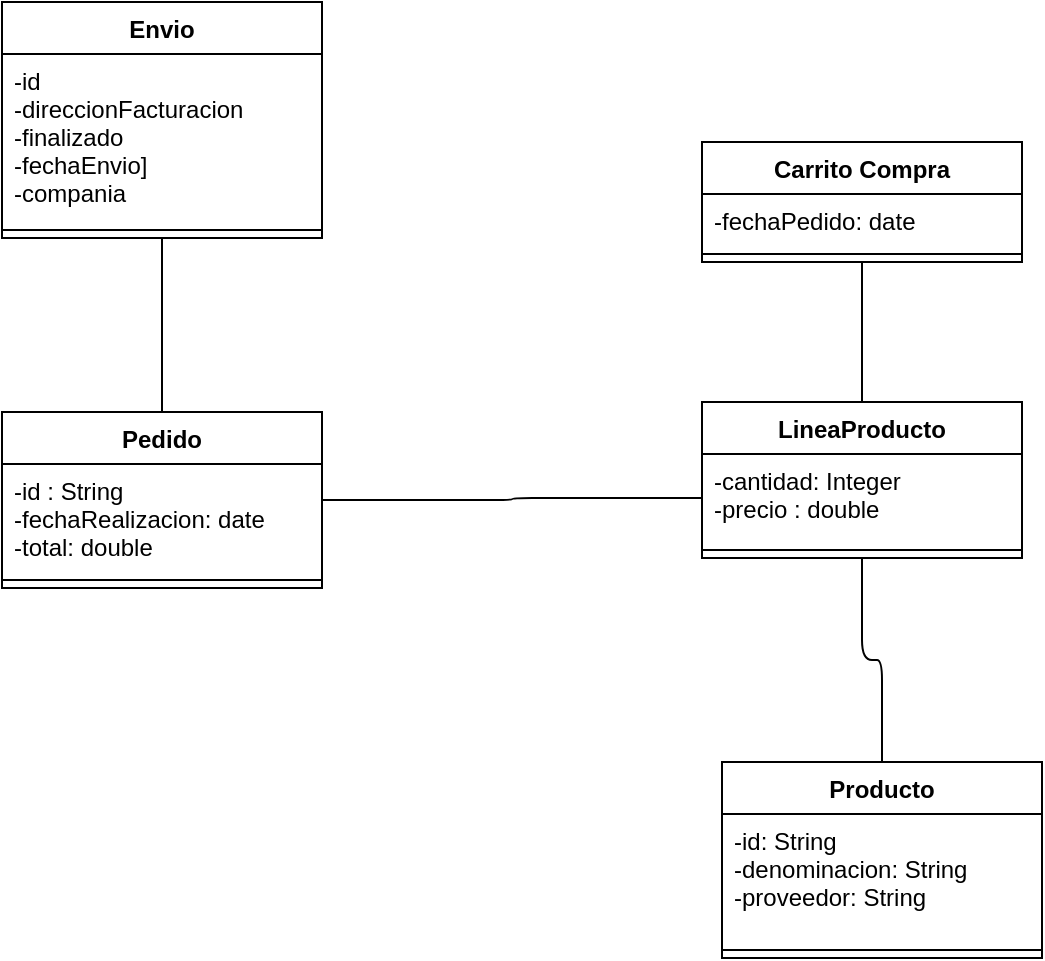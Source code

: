 <mxfile version="13.9.9" type="device"><diagram id="beCUaAkmKlPRDJK3yPEK" name="Page-1"><mxGraphModel dx="1038" dy="1768" grid="1" gridSize="10" guides="1" tooltips="1" connect="1" arrows="1" fold="1" page="1" pageScale="1" pageWidth="827" pageHeight="1169" math="0" shadow="0"><root><mxCell id="0"/><mxCell id="1" parent="0"/><mxCell id="ZfyTThZXd5a_2G56bkQ2-39" style="edgeStyle=orthogonalEdgeStyle;curved=0;rounded=1;sketch=0;orthogonalLoop=1;jettySize=auto;html=1;entryX=0.5;entryY=0;entryDx=0;entryDy=0;endArrow=none;endFill=0;" edge="1" parent="1" source="ZfyTThZXd5a_2G56bkQ2-13" target="ZfyTThZXd5a_2G56bkQ2-17"><mxGeometry relative="1" as="geometry"/></mxCell><mxCell id="ZfyTThZXd5a_2G56bkQ2-13" value="LineaProducto" style="swimlane;fontStyle=1;align=center;verticalAlign=top;childLayout=stackLayout;horizontal=1;startSize=26;horizontalStack=0;resizeParent=1;resizeParentMax=0;resizeLast=0;collapsible=1;marginBottom=0;" vertex="1" parent="1"><mxGeometry x="610" y="150" width="160" height="78" as="geometry"/></mxCell><mxCell id="ZfyTThZXd5a_2G56bkQ2-14" value="-cantidad: Integer&#10;-precio : double" style="text;strokeColor=none;fillColor=none;align=left;verticalAlign=top;spacingLeft=4;spacingRight=4;overflow=hidden;rotatable=0;points=[[0,0.5],[1,0.5]];portConstraint=eastwest;" vertex="1" parent="ZfyTThZXd5a_2G56bkQ2-13"><mxGeometry y="26" width="160" height="44" as="geometry"/></mxCell><mxCell id="ZfyTThZXd5a_2G56bkQ2-15" value="" style="line;strokeWidth=1;fillColor=none;align=left;verticalAlign=middle;spacingTop=-1;spacingLeft=3;spacingRight=3;rotatable=0;labelPosition=right;points=[];portConstraint=eastwest;" vertex="1" parent="ZfyTThZXd5a_2G56bkQ2-13"><mxGeometry y="70" width="160" height="8" as="geometry"/></mxCell><mxCell id="ZfyTThZXd5a_2G56bkQ2-17" value="Producto" style="swimlane;fontStyle=1;align=center;verticalAlign=top;childLayout=stackLayout;horizontal=1;startSize=26;horizontalStack=0;resizeParent=1;resizeParentMax=0;resizeLast=0;collapsible=1;marginBottom=0;" vertex="1" parent="1"><mxGeometry x="620" y="330" width="160" height="98" as="geometry"/></mxCell><mxCell id="ZfyTThZXd5a_2G56bkQ2-18" value="-id: String&#10;-denominacion: String&#10;-proveedor: String" style="text;strokeColor=none;fillColor=none;align=left;verticalAlign=top;spacingLeft=4;spacingRight=4;overflow=hidden;rotatable=0;points=[[0,0.5],[1,0.5]];portConstraint=eastwest;" vertex="1" parent="ZfyTThZXd5a_2G56bkQ2-17"><mxGeometry y="26" width="160" height="64" as="geometry"/></mxCell><mxCell id="ZfyTThZXd5a_2G56bkQ2-19" value="" style="line;strokeWidth=1;fillColor=none;align=left;verticalAlign=middle;spacingTop=-1;spacingLeft=3;spacingRight=3;rotatable=0;labelPosition=right;points=[];portConstraint=eastwest;" vertex="1" parent="ZfyTThZXd5a_2G56bkQ2-17"><mxGeometry y="90" width="160" height="8" as="geometry"/></mxCell><mxCell id="ZfyTThZXd5a_2G56bkQ2-41" style="edgeStyle=orthogonalEdgeStyle;curved=0;rounded=1;sketch=0;orthogonalLoop=1;jettySize=auto;html=1;endArrow=none;endFill=0;entryX=0.5;entryY=1;entryDx=0;entryDy=0;" edge="1" parent="1" source="ZfyTThZXd5a_2G56bkQ2-25" target="ZfyTThZXd5a_2G56bkQ2-29"><mxGeometry relative="1" as="geometry"><mxPoint x="350" y="80" as="targetPoint"/></mxGeometry></mxCell><mxCell id="ZfyTThZXd5a_2G56bkQ2-25" value="Pedido" style="swimlane;fontStyle=1;align=center;verticalAlign=top;childLayout=stackLayout;horizontal=1;startSize=26;horizontalStack=0;resizeParent=1;resizeParentMax=0;resizeLast=0;collapsible=1;marginBottom=0;" vertex="1" parent="1"><mxGeometry x="260" y="155" width="160" height="88" as="geometry"/></mxCell><mxCell id="ZfyTThZXd5a_2G56bkQ2-26" value="-id : String&#10;-fechaRealizacion: date&#10;-total: double" style="text;strokeColor=none;fillColor=none;align=left;verticalAlign=top;spacingLeft=4;spacingRight=4;overflow=hidden;rotatable=0;points=[[0,0.5],[1,0.5]];portConstraint=eastwest;" vertex="1" parent="ZfyTThZXd5a_2G56bkQ2-25"><mxGeometry y="26" width="160" height="54" as="geometry"/></mxCell><mxCell id="ZfyTThZXd5a_2G56bkQ2-27" value="" style="line;strokeWidth=1;fillColor=none;align=left;verticalAlign=middle;spacingTop=-1;spacingLeft=3;spacingRight=3;rotatable=0;labelPosition=right;points=[];portConstraint=eastwest;" vertex="1" parent="ZfyTThZXd5a_2G56bkQ2-25"><mxGeometry y="80" width="160" height="8" as="geometry"/></mxCell><mxCell id="ZfyTThZXd5a_2G56bkQ2-29" value="Envio" style="swimlane;fontStyle=1;align=center;verticalAlign=top;childLayout=stackLayout;horizontal=1;startSize=26;horizontalStack=0;resizeParent=1;resizeParentMax=0;resizeLast=0;collapsible=1;marginBottom=0;" vertex="1" parent="1"><mxGeometry x="260" y="-50" width="160" height="118" as="geometry"/></mxCell><mxCell id="ZfyTThZXd5a_2G56bkQ2-30" value="-id&#10;-direccionFacturacion&#10;-finalizado&#10;-fechaEnvio]&#10;-compania" style="text;strokeColor=none;fillColor=none;align=left;verticalAlign=top;spacingLeft=4;spacingRight=4;overflow=hidden;rotatable=0;points=[[0,0.5],[1,0.5]];portConstraint=eastwest;" vertex="1" parent="ZfyTThZXd5a_2G56bkQ2-29"><mxGeometry y="26" width="160" height="84" as="geometry"/></mxCell><mxCell id="ZfyTThZXd5a_2G56bkQ2-31" value="" style="line;strokeWidth=1;fillColor=none;align=left;verticalAlign=middle;spacingTop=-1;spacingLeft=3;spacingRight=3;rotatable=0;labelPosition=right;points=[];portConstraint=eastwest;" vertex="1" parent="ZfyTThZXd5a_2G56bkQ2-29"><mxGeometry y="110" width="160" height="8" as="geometry"/></mxCell><mxCell id="ZfyTThZXd5a_2G56bkQ2-37" style="edgeStyle=orthogonalEdgeStyle;curved=0;rounded=1;sketch=0;orthogonalLoop=1;jettySize=auto;html=1;entryX=0.5;entryY=0;entryDx=0;entryDy=0;endArrow=none;endFill=0;" edge="1" parent="1" source="ZfyTThZXd5a_2G56bkQ2-33" target="ZfyTThZXd5a_2G56bkQ2-13"><mxGeometry relative="1" as="geometry"/></mxCell><mxCell id="ZfyTThZXd5a_2G56bkQ2-33" value="Carrito Compra" style="swimlane;fontStyle=1;align=center;verticalAlign=top;childLayout=stackLayout;horizontal=1;startSize=26;horizontalStack=0;resizeParent=1;resizeParentMax=0;resizeLast=0;collapsible=1;marginBottom=0;" vertex="1" parent="1"><mxGeometry x="610" y="20" width="160" height="60" as="geometry"/></mxCell><mxCell id="ZfyTThZXd5a_2G56bkQ2-34" value="-fechaPedido: date" style="text;strokeColor=none;fillColor=none;align=left;verticalAlign=top;spacingLeft=4;spacingRight=4;overflow=hidden;rotatable=0;points=[[0,0.5],[1,0.5]];portConstraint=eastwest;" vertex="1" parent="ZfyTThZXd5a_2G56bkQ2-33"><mxGeometry y="26" width="160" height="26" as="geometry"/></mxCell><mxCell id="ZfyTThZXd5a_2G56bkQ2-35" value="" style="line;strokeWidth=1;fillColor=none;align=left;verticalAlign=middle;spacingTop=-1;spacingLeft=3;spacingRight=3;rotatable=0;labelPosition=right;points=[];portConstraint=eastwest;" vertex="1" parent="ZfyTThZXd5a_2G56bkQ2-33"><mxGeometry y="52" width="160" height="8" as="geometry"/></mxCell><mxCell id="ZfyTThZXd5a_2G56bkQ2-40" style="edgeStyle=orthogonalEdgeStyle;curved=0;rounded=1;sketch=0;orthogonalLoop=1;jettySize=auto;html=1;entryX=1;entryY=0.5;entryDx=0;entryDy=0;endArrow=none;endFill=0;" edge="1" parent="1" source="ZfyTThZXd5a_2G56bkQ2-14" target="ZfyTThZXd5a_2G56bkQ2-25"><mxGeometry relative="1" as="geometry"/></mxCell></root></mxGraphModel></diagram></mxfile>